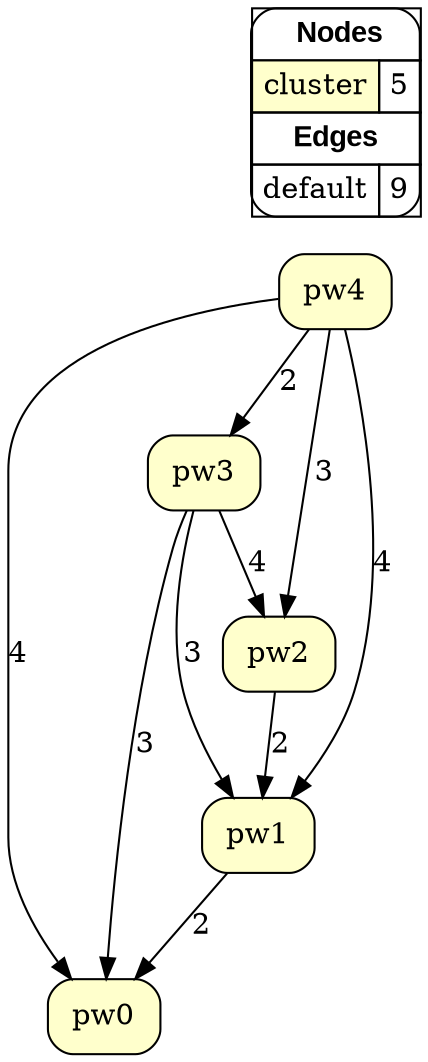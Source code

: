 digraph{
rankdir=TB
node[shape=box style="filled, rounded" fillcolor="#FFFFCC"] 
"pw4"
"pw2"
"pw3"
"pw0"
"pw1"
edge[style=solid color="#000000" constraint=true penwidth=1]
"pw3" -> "pw1" [label="3", len = "3"]
"pw2" -> "pw1" [label="2", len = "2"]
"pw3" -> "pw2" [label="4", len = "4"]
"pw4" -> "pw1" [label="4", len = "4"]
"pw1" -> "pw0" [label="2", len = "2"]
"pw3" -> "pw0" [label="3", len = "3"]
"pw4" -> "pw2" [label="3", len = "3"]
"pw4" -> "pw0" [label="4", len = "4"]
"pw4" -> "pw3" [label="2", len = "2"]
edge[style=dotted color="#AA00FF" constraint=true penwidth=3]
node[shape=box] 
{rank=source Legend [fillcolor= white margin=0 label=< 
 <TABLE BORDER="0" CELLBORDER="1" CELLSPACING="0" CELLPADDING="4"> 
<TR> <TD COLSPAN="2"><font face="Arial Black"> Nodes</font></TD> </TR> 
<TR> 
 <TD bgcolor="#FFFFCC">cluster</TD> 
 <TD>5</TD> 
 </TR> 
<TR> <TD COLSPAN="2"><font face = "Arial Black"> Edges </font></TD> </TR> 
<TR> 
 <TD><font color ="#000000">default</font></TD> 
 <TD>9</TD> 
 </TR> 
</TABLE> 
 >] } 
}